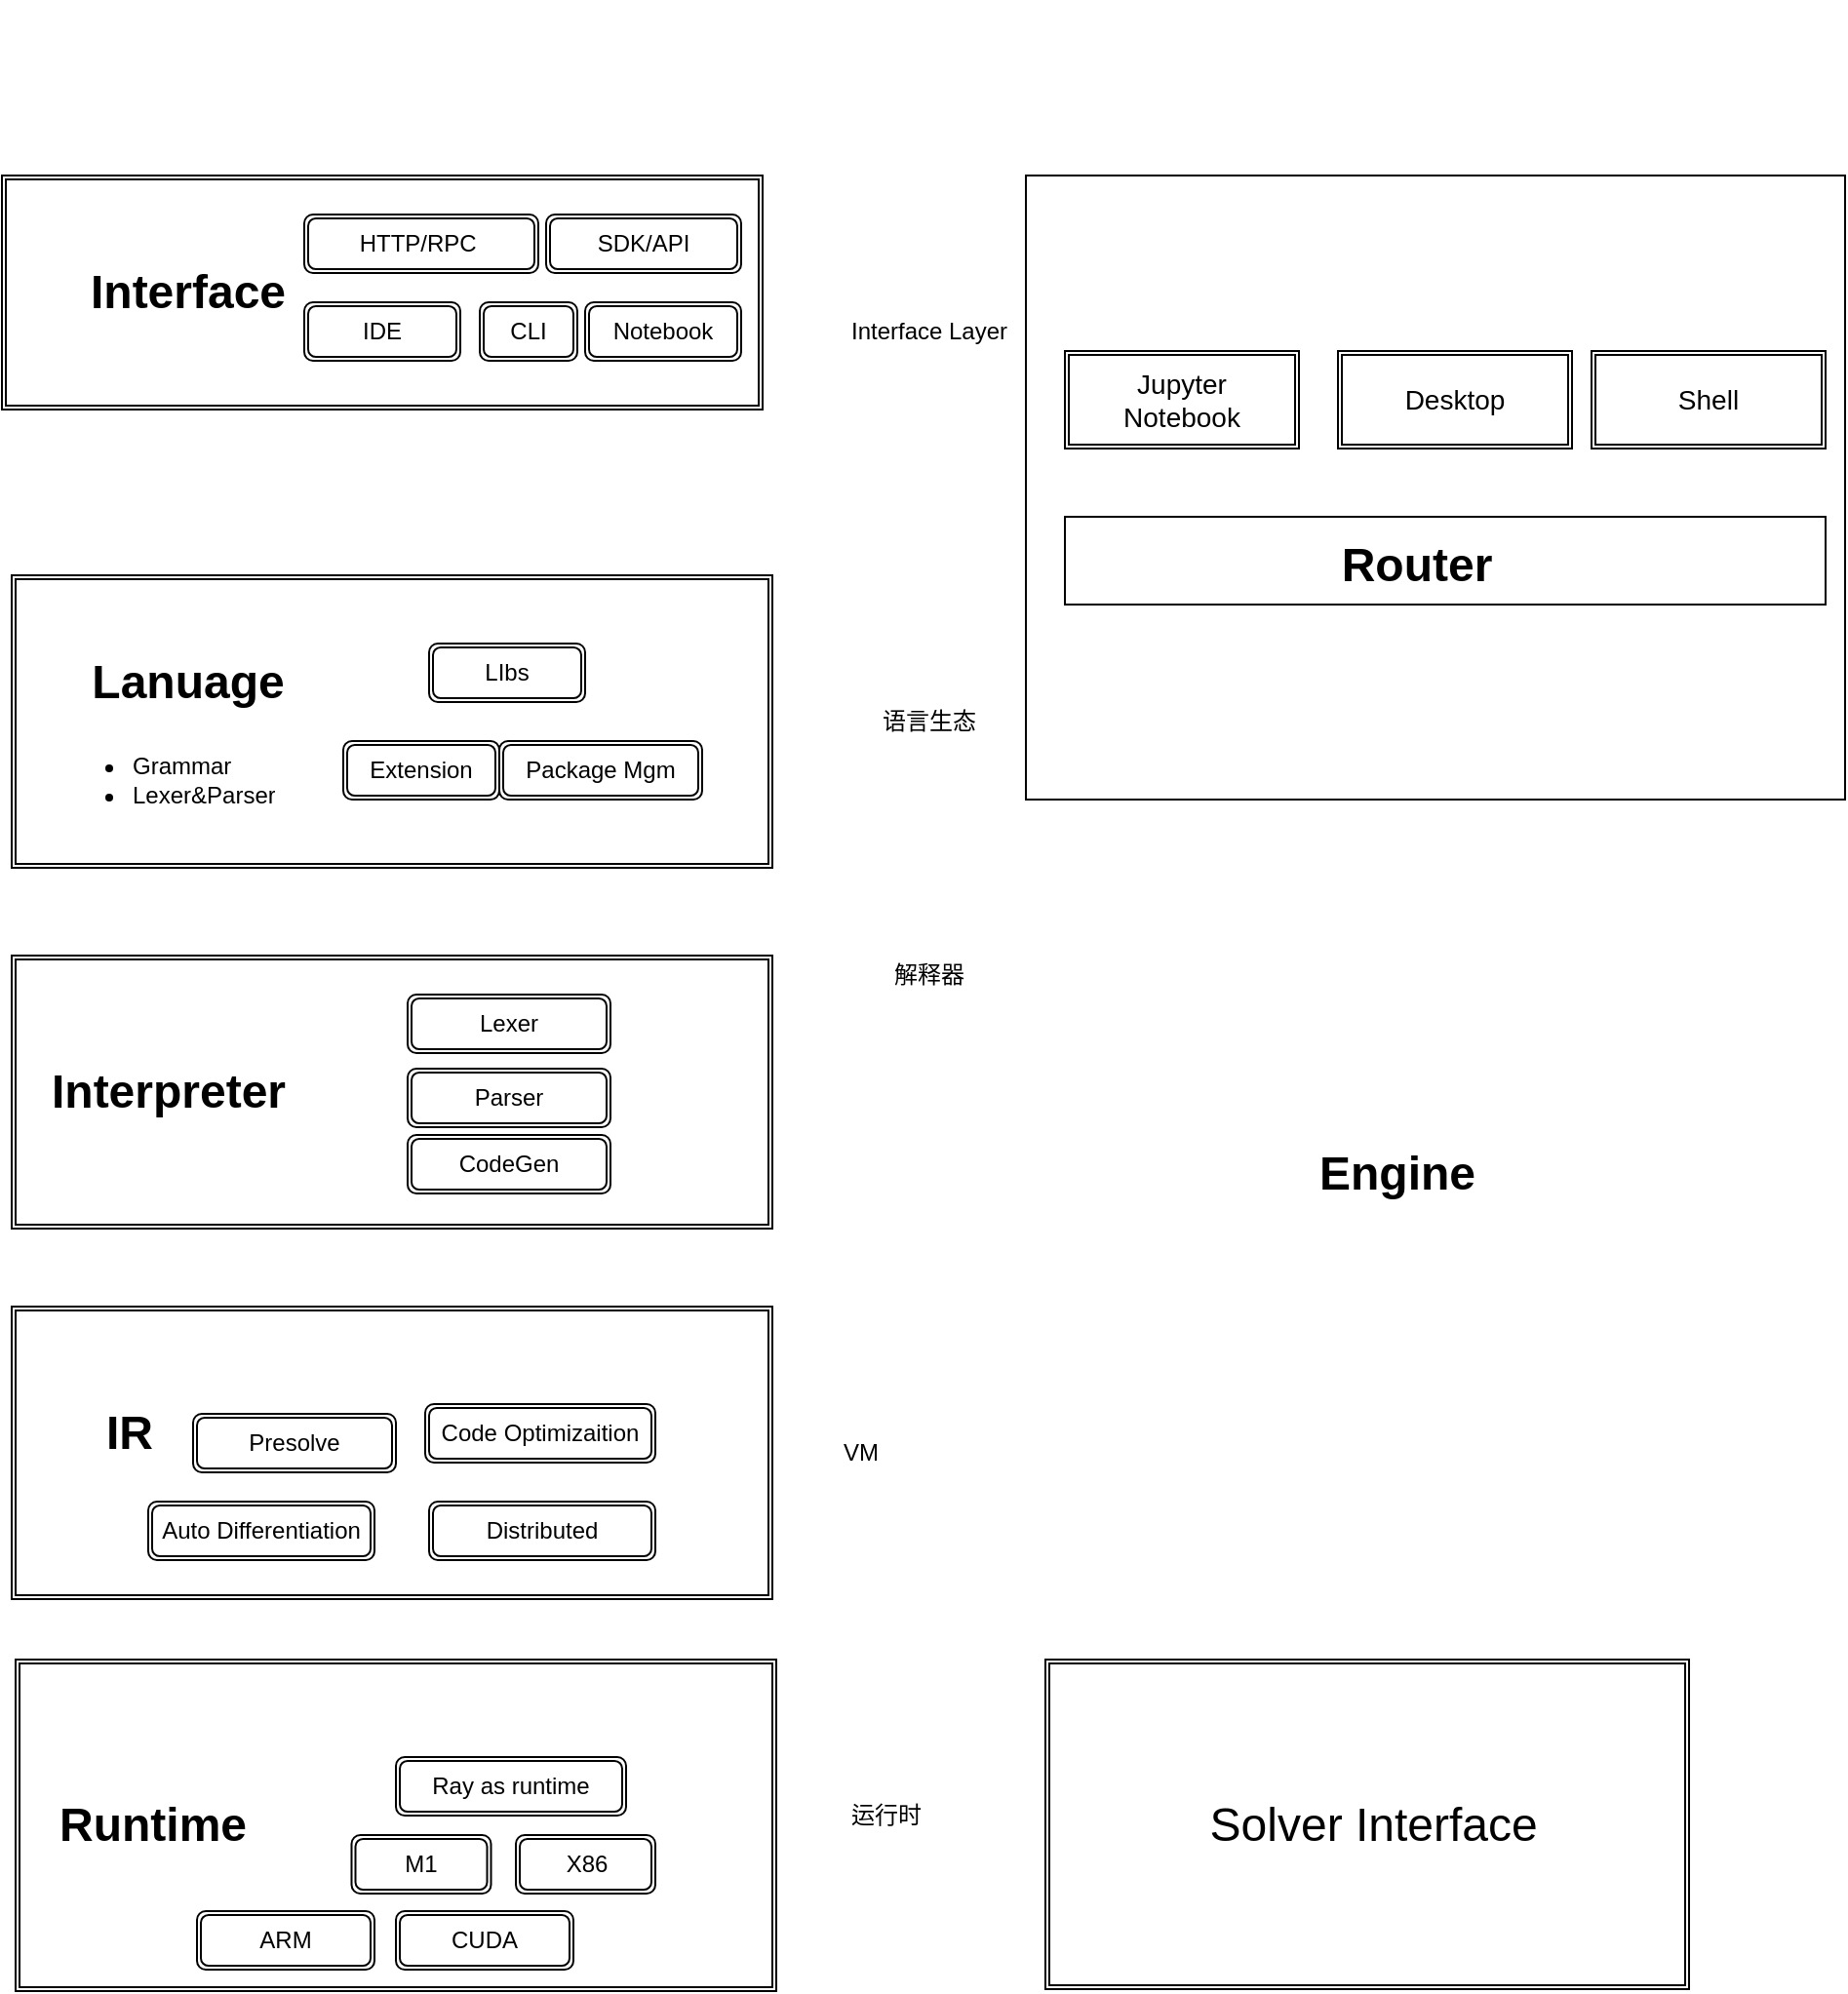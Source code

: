 <mxfile version="20.5.1" type="github" pages="2"><diagram id="AWaKpy95TdWmNBObbANL" name="总架构"><mxGraphModel dx="1186" dy="547" grid="1" gridSize="10" guides="1" tooltips="1" connect="1" arrows="1" fold="1" page="1" pageScale="1" pageWidth="827" pageHeight="1169" math="1" shadow="0"><root><mxCell id="0"/><mxCell id="1" parent="0"/><mxCell id="BVazq16ijiGzBTDKkrb1-1" value="" style="shape=ext;double=1;rounded=0;whiteSpace=wrap;html=1;" parent="1" vertex="1"><mxGeometry x="65" y="200" width="390" height="120" as="geometry"/></mxCell><mxCell id="BVazq16ijiGzBTDKkrb1-2" value="Interface Layer" style="text;html=1;align=center;verticalAlign=middle;resizable=0;points=[];autosize=1;strokeColor=none;fillColor=none;" parent="1" vertex="1"><mxGeometry x="490" y="270" width="100" height="20" as="geometry"/></mxCell><mxCell id="BVazq16ijiGzBTDKkrb1-3" value="" style="shape=ext;double=1;rounded=0;whiteSpace=wrap;html=1;" parent="1" vertex="1"><mxGeometry x="70" y="405" width="390" height="150" as="geometry"/></mxCell><mxCell id="BVazq16ijiGzBTDKkrb1-4" value="" style="shape=ext;double=1;rounded=0;whiteSpace=wrap;html=1;" parent="1" vertex="1"><mxGeometry x="70" y="600" width="390" height="140" as="geometry"/></mxCell><mxCell id="BVazq16ijiGzBTDKkrb1-5" value="" style="shape=ext;double=1;rounded=0;whiteSpace=wrap;html=1;" parent="1" vertex="1"><mxGeometry x="70" y="780" width="390" height="150" as="geometry"/></mxCell><mxCell id="BVazq16ijiGzBTDKkrb1-6" value="Lanuage" style="text;strokeColor=none;fillColor=none;html=1;fontSize=24;fontStyle=1;verticalAlign=middle;align=center;" parent="1" vertex="1"><mxGeometry x="110" y="440" width="100" height="40" as="geometry"/></mxCell><mxCell id="BVazq16ijiGzBTDKkrb1-7" value="&lt;ul&gt;&lt;li&gt;Grammar&amp;nbsp;&lt;/li&gt;&lt;li&gt;Lexer&amp;amp;Parser&lt;/li&gt;&lt;/ul&gt;" style="text;strokeColor=none;fillColor=none;html=1;whiteSpace=wrap;verticalAlign=middle;overflow=hidden;" parent="1" vertex="1"><mxGeometry x="90" y="470" width="140" height="80" as="geometry"/></mxCell><mxCell id="BVazq16ijiGzBTDKkrb1-8" value="Interface" style="text;strokeColor=none;fillColor=none;html=1;fontSize=24;fontStyle=1;verticalAlign=middle;align=center;" parent="1" vertex="1"><mxGeometry x="110" y="240" width="100" height="40" as="geometry"/></mxCell><mxCell id="BVazq16ijiGzBTDKkrb1-9" value="Interpreter" style="text;strokeColor=none;fillColor=none;html=1;fontSize=24;fontStyle=1;verticalAlign=middle;align=center;" parent="1" vertex="1"><mxGeometry x="100" y="650" width="100" height="40" as="geometry"/></mxCell><mxCell id="BVazq16ijiGzBTDKkrb1-10" value="IR" style="text;strokeColor=none;fillColor=none;html=1;fontSize=24;fontStyle=1;verticalAlign=middle;align=center;" parent="1" vertex="1"><mxGeometry x="80" y="825" width="100" height="40" as="geometry"/></mxCell><mxCell id="BVazq16ijiGzBTDKkrb1-12" value="HTTP/RPC&amp;nbsp;" style="shape=ext;double=1;rounded=1;whiteSpace=wrap;html=1;" parent="1" vertex="1"><mxGeometry x="220" y="220" width="120" height="30" as="geometry"/></mxCell><mxCell id="BVazq16ijiGzBTDKkrb1-13" value="Notebook" style="shape=ext;double=1;rounded=1;whiteSpace=wrap;html=1;" parent="1" vertex="1"><mxGeometry x="364" y="265" width="80" height="30" as="geometry"/></mxCell><mxCell id="BVazq16ijiGzBTDKkrb1-15" value="&lt;font color=&quot;rgba(0, 0, 0, 0)&quot; face=&quot;monospace&quot;&gt;&lt;span style=&quot;font-size: 0px ; font-weight: 400&quot;&gt;https://www.byzer.org/home&lt;/span&gt;&lt;/font&gt;" style="text;strokeColor=none;fillColor=none;html=1;fontSize=24;fontStyle=1;verticalAlign=middle;align=center;" parent="1" vertex="1"><mxGeometry x="520" y="110" width="100" height="40" as="geometry"/></mxCell><mxCell id="BVazq16ijiGzBTDKkrb1-17" value="IDE" style="shape=ext;double=1;rounded=1;whiteSpace=wrap;html=1;" parent="1" vertex="1"><mxGeometry x="220" y="265" width="80" height="30" as="geometry"/></mxCell><mxCell id="BVazq16ijiGzBTDKkrb1-19" value="CLI" style="shape=ext;double=1;rounded=1;whiteSpace=wrap;html=1;" parent="1" vertex="1"><mxGeometry x="310" y="265" width="50" height="30" as="geometry"/></mxCell><mxCell id="BVazq16ijiGzBTDKkrb1-21" value="SDK/API" style="shape=ext;double=1;rounded=1;whiteSpace=wrap;html=1;" parent="1" vertex="1"><mxGeometry x="344" y="220" width="100" height="30" as="geometry"/></mxCell><mxCell id="BVazq16ijiGzBTDKkrb1-22" value="语言生态" style="text;html=1;align=center;verticalAlign=middle;resizable=0;points=[];autosize=1;strokeColor=none;fillColor=none;" parent="1" vertex="1"><mxGeometry x="510" y="470" width="60" height="20" as="geometry"/></mxCell><mxCell id="BVazq16ijiGzBTDKkrb1-23" value="LIbs" style="shape=ext;double=1;rounded=1;whiteSpace=wrap;html=1;" parent="1" vertex="1"><mxGeometry x="284" y="440" width="80" height="30" as="geometry"/></mxCell><mxCell id="BVazq16ijiGzBTDKkrb1-24" value="Extension" style="shape=ext;double=1;rounded=1;whiteSpace=wrap;html=1;" parent="1" vertex="1"><mxGeometry x="240" y="490" width="80" height="30" as="geometry"/></mxCell><mxCell id="BVazq16ijiGzBTDKkrb1-25" value="Package Mgm" style="shape=ext;double=1;rounded=1;whiteSpace=wrap;html=1;" parent="1" vertex="1"><mxGeometry x="320" y="490" width="104" height="30" as="geometry"/></mxCell><mxCell id="BVazq16ijiGzBTDKkrb1-26" value="Lexer" style="shape=ext;double=1;rounded=1;whiteSpace=wrap;html=1;" parent="1" vertex="1"><mxGeometry x="273" y="620" width="104" height="30" as="geometry"/></mxCell><mxCell id="BVazq16ijiGzBTDKkrb1-27" value="Parser" style="shape=ext;double=1;rounded=1;whiteSpace=wrap;html=1;" parent="1" vertex="1"><mxGeometry x="273" y="658" width="104" height="30" as="geometry"/></mxCell><mxCell id="BVazq16ijiGzBTDKkrb1-28" value="CodeGen" style="shape=ext;double=1;rounded=1;whiteSpace=wrap;html=1;" parent="1" vertex="1"><mxGeometry x="273" y="692" width="104" height="30" as="geometry"/></mxCell><mxCell id="BVazq16ijiGzBTDKkrb1-29" value="Code Optimizaition" style="shape=ext;double=1;rounded=1;whiteSpace=wrap;html=1;" parent="1" vertex="1"><mxGeometry x="282" y="830" width="118" height="30" as="geometry"/></mxCell><mxCell id="BVazq16ijiGzBTDKkrb1-30" value="Presolve" style="shape=ext;double=1;rounded=1;whiteSpace=wrap;html=1;" parent="1" vertex="1"><mxGeometry x="163" y="835" width="104" height="30" as="geometry"/></mxCell><mxCell id="BVazq16ijiGzBTDKkrb1-32" value="Auto Differentiation" style="shape=ext;double=1;rounded=1;whiteSpace=wrap;html=1;" parent="1" vertex="1"><mxGeometry x="140" y="880" width="116" height="30" as="geometry"/></mxCell><mxCell id="BVazq16ijiGzBTDKkrb1-35" style="edgeStyle=orthogonalEdgeStyle;rounded=0;orthogonalLoop=1;jettySize=auto;html=1;exitX=0.5;exitY=1;exitDx=0;exitDy=0;" parent="1" source="BVazq16ijiGzBTDKkrb1-5" target="BVazq16ijiGzBTDKkrb1-5" edge="1"><mxGeometry relative="1" as="geometry"/></mxCell><mxCell id="BVazq16ijiGzBTDKkrb1-36" value="" style="shape=ext;double=1;rounded=0;whiteSpace=wrap;html=1;" parent="1" vertex="1"><mxGeometry x="72" y="961" width="390" height="170" as="geometry"/></mxCell><mxCell id="BVazq16ijiGzBTDKkrb1-37" value="Runtime" style="text;strokeColor=none;fillColor=none;html=1;fontSize=24;fontStyle=1;verticalAlign=middle;align=center;" parent="1" vertex="1"><mxGeometry x="92" y="1026" width="100" height="40" as="geometry"/></mxCell><mxCell id="BVazq16ijiGzBTDKkrb1-38" value="Ray as runtime" style="shape=ext;double=1;rounded=1;whiteSpace=wrap;html=1;" parent="1" vertex="1"><mxGeometry x="267" y="1011" width="118" height="30" as="geometry"/></mxCell><mxCell id="BVazq16ijiGzBTDKkrb1-39" value="ARM" style="shape=ext;double=1;rounded=1;whiteSpace=wrap;html=1;" parent="1" vertex="1"><mxGeometry x="165" y="1090" width="91" height="30" as="geometry"/></mxCell><mxCell id="BVazq16ijiGzBTDKkrb1-41" value="解释器" style="text;html=1;align=center;verticalAlign=middle;resizable=0;points=[];autosize=1;strokeColor=none;fillColor=none;" parent="1" vertex="1"><mxGeometry x="515" y="600" width="50" height="20" as="geometry"/></mxCell><mxCell id="BVazq16ijiGzBTDKkrb1-42" value="VM" style="text;html=1;align=center;verticalAlign=middle;resizable=0;points=[];autosize=1;strokeColor=none;fillColor=none;" parent="1" vertex="1"><mxGeometry x="490" y="845" width="30" height="20" as="geometry"/></mxCell><mxCell id="BVazq16ijiGzBTDKkrb1-43" value="M1" style="shape=ext;double=1;rounded=1;whiteSpace=wrap;html=1;" parent="1" vertex="1"><mxGeometry x="244.25" y="1051" width="71.5" height="30" as="geometry"/></mxCell><mxCell id="BVazq16ijiGzBTDKkrb1-44" value="运行时" style="text;html=1;align=center;verticalAlign=middle;resizable=0;points=[];autosize=1;strokeColor=none;fillColor=none;" parent="1" vertex="1"><mxGeometry x="493" y="1031" width="50" height="20" as="geometry"/></mxCell><mxCell id="BVazq16ijiGzBTDKkrb1-49" value="Desktop" style="shape=ext;double=1;rounded=0;whiteSpace=wrap;html=1;fontSize=14;" parent="1" vertex="1"><mxGeometry x="750" y="290" width="120" height="50" as="geometry"/></mxCell><mxCell id="BVazq16ijiGzBTDKkrb1-50" value="Jupyter&lt;br&gt;Notebook" style="shape=ext;double=1;rounded=0;whiteSpace=wrap;html=1;fontSize=14;" parent="1" vertex="1"><mxGeometry x="610" y="290" width="120" height="50" as="geometry"/></mxCell><mxCell id="BVazq16ijiGzBTDKkrb1-51" value="Shell" style="shape=ext;double=1;rounded=0;whiteSpace=wrap;html=1;fontSize=14;" parent="1" vertex="1"><mxGeometry x="880" y="290" width="120" height="50" as="geometry"/></mxCell><mxCell id="BVazq16ijiGzBTDKkrb1-52" value="" style="verticalLabelPosition=bottom;verticalAlign=top;html=1;shape=mxgraph.basic.rect;fillColor2=none;strokeWidth=1;size=20;indent=5;fontSize=14;" parent="1" vertex="1"><mxGeometry x="610" y="375" width="390" height="45" as="geometry"/></mxCell><mxCell id="BVazq16ijiGzBTDKkrb1-53" value="Router" style="text;strokeColor=none;fillColor=none;html=1;fontSize=24;fontStyle=1;verticalAlign=middle;align=center;" parent="1" vertex="1"><mxGeometry x="740" y="380" width="100" height="40" as="geometry"/></mxCell><mxCell id="BVazq16ijiGzBTDKkrb1-55" value="Engine" style="text;strokeColor=none;fillColor=none;html=1;fontSize=24;fontStyle=1;verticalAlign=middle;align=center;" parent="1" vertex="1"><mxGeometry x="730" y="692" width="100" height="40" as="geometry"/></mxCell><mxCell id="BVazq16ijiGzBTDKkrb1-58" value="" style="verticalLabelPosition=bottom;verticalAlign=top;html=1;shape=mxgraph.basic.rect;fillColor2=none;strokeWidth=1;size=20;indent=5;fontSize=14;fillColor=none;" parent="1" vertex="1"><mxGeometry x="590" y="200" width="420" height="320" as="geometry"/></mxCell><mxCell id="YBLRE4Uy18EQRGQ6kRN2-1" value="Distributed" style="shape=ext;double=1;rounded=1;whiteSpace=wrap;html=1;" vertex="1" parent="1"><mxGeometry x="284" y="880" width="116" height="30" as="geometry"/></mxCell><mxCell id="uPg4XOioahHUHGw03beb-1" value="CUDA" style="shape=ext;double=1;rounded=1;whiteSpace=wrap;html=1;" vertex="1" parent="1"><mxGeometry x="267" y="1090" width="91" height="30" as="geometry"/></mxCell><mxCell id="uPg4XOioahHUHGw03beb-2" value="X86" style="shape=ext;double=1;rounded=1;whiteSpace=wrap;html=1;" vertex="1" parent="1"><mxGeometry x="328.5" y="1051" width="71.5" height="30" as="geometry"/></mxCell><mxCell id="uPg4XOioahHUHGw03beb-3" value="&lt;font style=&quot;font-size: 24px;&quot;&gt;&amp;nbsp;Solver Interface&lt;/font&gt;" style="shape=ext;double=1;rounded=0;whiteSpace=wrap;html=1;" vertex="1" parent="1"><mxGeometry x="600" y="961" width="330" height="169" as="geometry"/></mxCell></root></mxGraphModel></diagram><diagram id="q0c44Xvdhh0dyqWLZVd4" name="Solver  IR"><mxGraphModel dx="2013" dy="547" grid="1" gridSize="10" guides="1" tooltips="1" connect="1" arrows="1" fold="1" page="1" pageScale="1" pageWidth="827" pageHeight="1169" math="0" shadow="0"><root><mxCell id="0"/><mxCell id="1" parent="0"/><mxCell id="H_J5EwVQFVd1d2uglNSe-1" value="Component" style="swimlane;fontStyle=0;childLayout=stackLayout;horizontal=1;startSize=26;fillColor=none;horizontalStack=0;resizeParent=1;resizeParentMax=0;resizeLast=0;collapsible=1;marginBottom=0;" parent="1" vertex="1"><mxGeometry x="380" y="70" width="140" height="138" as="geometry"/></mxCell><mxCell id="H_J5EwVQFVd1d2uglNSe-2" value="GetValue&#10;" style="text;strokeColor=none;fillColor=none;align=left;verticalAlign=top;spacingLeft=4;spacingRight=4;overflow=hidden;rotatable=0;points=[[0,0.5],[1,0.5]];portConstraint=eastwest;" parent="H_J5EwVQFVd1d2uglNSe-1" vertex="1"><mxGeometry y="26" width="140" height="26" as="geometry"/></mxCell><mxCell id="H_J5EwVQFVd1d2uglNSe-3" value="GetBouds&#10;" style="text;strokeColor=none;fillColor=none;align=left;verticalAlign=top;spacingLeft=4;spacingRight=4;overflow=hidden;rotatable=0;points=[[0,0.5],[1,0.5]];portConstraint=eastwest;" parent="H_J5EwVQFVd1d2uglNSe-1" vertex="1"><mxGeometry y="52" width="140" height="26" as="geometry"/></mxCell><mxCell id="H_J5EwVQFVd1d2uglNSe-5" value="GetVariable&#10;" style="text;strokeColor=none;fillColor=none;align=left;verticalAlign=top;spacingLeft=4;spacingRight=4;overflow=hidden;rotatable=0;points=[[0,0.5],[1,0.5]];portConstraint=eastwest;" parent="H_J5EwVQFVd1d2uglNSe-1" vertex="1"><mxGeometry y="78" width="140" height="26" as="geometry"/></mxCell><mxCell id="H_J5EwVQFVd1d2uglNSe-4" value="GetJacobian" style="text;strokeColor=none;fillColor=none;align=left;verticalAlign=top;spacingLeft=4;spacingRight=4;overflow=hidden;rotatable=0;points=[[0,0.5],[1,0.5]];portConstraint=eastwest;" parent="H_J5EwVQFVd1d2uglNSe-1" vertex="1"><mxGeometry y="104" width="140" height="34" as="geometry"/></mxCell><mxCell id="H_J5EwVQFVd1d2uglNSe-10" value="" style="edgeStyle=orthogonalEdgeStyle;rounded=0;orthogonalLoop=1;jettySize=auto;html=1;" parent="1" source="H_J5EwVQFVd1d2uglNSe-6" target="H_J5EwVQFVd1d2uglNSe-4" edge="1"><mxGeometry relative="1" as="geometry"><Array as="points"><mxPoint x="230" y="260"/><mxPoint x="330" y="260"/></Array></mxGeometry></mxCell><mxCell id="H_J5EwVQFVd1d2uglNSe-6" value="Composite" style="swimlane;fontStyle=1;align=center;verticalAlign=top;childLayout=stackLayout;horizontal=1;startSize=26;horizontalStack=0;resizeParent=1;resizeParentMax=0;resizeLast=0;collapsible=1;marginBottom=0;" parent="1" vertex="1"><mxGeometry x="150" y="270" width="160" height="86" as="geometry"/></mxCell><mxCell id="H_J5EwVQFVd1d2uglNSe-7" value="+ field: type" style="text;strokeColor=none;fillColor=none;align=left;verticalAlign=top;spacingLeft=4;spacingRight=4;overflow=hidden;rotatable=0;points=[[0,0.5],[1,0.5]];portConstraint=eastwest;" parent="H_J5EwVQFVd1d2uglNSe-6" vertex="1"><mxGeometry y="26" width="160" height="26" as="geometry"/></mxCell><mxCell id="H_J5EwVQFVd1d2uglNSe-8" value="" style="line;strokeWidth=1;fillColor=none;align=left;verticalAlign=middle;spacingTop=-1;spacingLeft=3;spacingRight=3;rotatable=0;labelPosition=right;points=[];portConstraint=eastwest;" parent="H_J5EwVQFVd1d2uglNSe-6" vertex="1"><mxGeometry y="52" width="160" height="8" as="geometry"/></mxCell><mxCell id="H_J5EwVQFVd1d2uglNSe-9" value="+ method(type): type" style="text;strokeColor=none;fillColor=none;align=left;verticalAlign=top;spacingLeft=4;spacingRight=4;overflow=hidden;rotatable=0;points=[[0,0.5],[1,0.5]];portConstraint=eastwest;" parent="H_J5EwVQFVd1d2uglNSe-6" vertex="1"><mxGeometry y="60" width="160" height="26" as="geometry"/></mxCell><mxCell id="aOjUcTanYxbRKZDiuyYP-5" value="" style="edgeStyle=orthogonalEdgeStyle;rounded=0;orthogonalLoop=1;jettySize=auto;html=1;entryX=0.514;entryY=1.059;entryDx=0;entryDy=0;entryPerimeter=0;" parent="1" source="H_J5EwVQFVd1d2uglNSe-11" target="H_J5EwVQFVd1d2uglNSe-4" edge="1"><mxGeometry relative="1" as="geometry"><mxPoint x="480" y="190" as="targetPoint"/><Array as="points"><mxPoint x="480" y="240"/><mxPoint x="452" y="240"/></Array></mxGeometry></mxCell><mxCell id="H_J5EwVQFVd1d2uglNSe-11" value="VariableSet&#10;" style="swimlane;fontStyle=1;align=center;verticalAlign=top;childLayout=stackLayout;horizontal=1;startSize=26;horizontalStack=0;resizeParent=1;resizeParentMax=0;resizeLast=0;collapsible=1;marginBottom=0;" parent="1" vertex="1"><mxGeometry x="340" y="270" width="160" height="86" as="geometry"/></mxCell><mxCell id="H_J5EwVQFVd1d2uglNSe-12" value="+ field: type" style="text;strokeColor=none;fillColor=none;align=left;verticalAlign=top;spacingLeft=4;spacingRight=4;overflow=hidden;rotatable=0;points=[[0,0.5],[1,0.5]];portConstraint=eastwest;" parent="H_J5EwVQFVd1d2uglNSe-11" vertex="1"><mxGeometry y="26" width="160" height="26" as="geometry"/></mxCell><mxCell id="H_J5EwVQFVd1d2uglNSe-13" value="" style="line;strokeWidth=1;fillColor=none;align=left;verticalAlign=middle;spacingTop=-1;spacingLeft=3;spacingRight=3;rotatable=0;labelPosition=right;points=[];portConstraint=eastwest;" parent="H_J5EwVQFVd1d2uglNSe-11" vertex="1"><mxGeometry y="52" width="160" height="8" as="geometry"/></mxCell><mxCell id="H_J5EwVQFVd1d2uglNSe-14" value="+ method(type): type" style="text;strokeColor=none;fillColor=none;align=left;verticalAlign=top;spacingLeft=4;spacingRight=4;overflow=hidden;rotatable=0;points=[[0,0.5],[1,0.5]];portConstraint=eastwest;" parent="H_J5EwVQFVd1d2uglNSe-11" vertex="1"><mxGeometry y="60" width="160" height="26" as="geometry"/></mxCell><mxCell id="aOjUcTanYxbRKZDiuyYP-8" value="ConstraintSet" style="swimlane;fontStyle=1;align=center;verticalAlign=top;childLayout=stackLayout;horizontal=1;startSize=26;horizontalStack=0;resizeParent=1;resizeParentMax=0;resizeLast=0;collapsible=1;marginBottom=0;" parent="1" vertex="1"><mxGeometry x="610" y="281" width="160" height="86" as="geometry"/></mxCell><mxCell id="aOjUcTanYxbRKZDiuyYP-9" value="+ field: type" style="text;strokeColor=none;fillColor=none;align=left;verticalAlign=top;spacingLeft=4;spacingRight=4;overflow=hidden;rotatable=0;points=[[0,0.5],[1,0.5]];portConstraint=eastwest;" parent="aOjUcTanYxbRKZDiuyYP-8" vertex="1"><mxGeometry y="26" width="160" height="26" as="geometry"/></mxCell><mxCell id="aOjUcTanYxbRKZDiuyYP-10" value="" style="line;strokeWidth=1;fillColor=none;align=left;verticalAlign=middle;spacingTop=-1;spacingLeft=3;spacingRight=3;rotatable=0;labelPosition=right;points=[];portConstraint=eastwest;" parent="aOjUcTanYxbRKZDiuyYP-8" vertex="1"><mxGeometry y="52" width="160" height="8" as="geometry"/></mxCell><mxCell id="aOjUcTanYxbRKZDiuyYP-11" value="+ method(type): type" style="text;strokeColor=none;fillColor=none;align=left;verticalAlign=top;spacingLeft=4;spacingRight=4;overflow=hidden;rotatable=0;points=[[0,0.5],[1,0.5]];portConstraint=eastwest;" parent="aOjUcTanYxbRKZDiuyYP-8" vertex="1"><mxGeometry y="60" width="160" height="26" as="geometry"/></mxCell><mxCell id="aOjUcTanYxbRKZDiuyYP-12" value="" style="edgeStyle=orthogonalEdgeStyle;rounded=0;orthogonalLoop=1;jettySize=auto;html=1;entryX=0.95;entryY=0.029;entryDx=0;entryDy=0;entryPerimeter=0;" parent="1" target="H_J5EwVQFVd1d2uglNSe-4" edge="1"><mxGeometry relative="1" as="geometry"><mxPoint x="698" y="281" as="sourcePoint"/><mxPoint x="669.96" y="221.006" as="targetPoint"/><Array as="points"><mxPoint x="698" y="251"/><mxPoint x="590" y="251"/><mxPoint x="590" y="175"/></Array></mxGeometry></mxCell><mxCell id="aOjUcTanYxbRKZDiuyYP-17" value="" style="edgeStyle=orthogonalEdgeStyle;rounded=0;orthogonalLoop=1;jettySize=auto;html=1;" parent="1" source="aOjUcTanYxbRKZDiuyYP-13" target="aOjUcTanYxbRKZDiuyYP-11" edge="1"><mxGeometry relative="1" as="geometry"/></mxCell><mxCell id="aOjUcTanYxbRKZDiuyYP-13" value="CostTerm" style="swimlane;fontStyle=1;align=center;verticalAlign=top;childLayout=stackLayout;horizontal=1;startSize=26;horizontalStack=0;resizeParent=1;resizeParentMax=0;resizeLast=0;collapsible=1;marginBottom=0;" parent="1" vertex="1"><mxGeometry x="620" y="450" width="160" height="86" as="geometry"/></mxCell><mxCell id="aOjUcTanYxbRKZDiuyYP-14" value="+ field: type" style="text;strokeColor=none;fillColor=none;align=left;verticalAlign=top;spacingLeft=4;spacingRight=4;overflow=hidden;rotatable=0;points=[[0,0.5],[1,0.5]];portConstraint=eastwest;" parent="aOjUcTanYxbRKZDiuyYP-13" vertex="1"><mxGeometry y="26" width="160" height="26" as="geometry"/></mxCell><mxCell id="aOjUcTanYxbRKZDiuyYP-15" value="" style="line;strokeWidth=1;fillColor=none;align=left;verticalAlign=middle;spacingTop=-1;spacingLeft=3;spacingRight=3;rotatable=0;labelPosition=right;points=[];portConstraint=eastwest;" parent="aOjUcTanYxbRKZDiuyYP-13" vertex="1"><mxGeometry y="52" width="160" height="8" as="geometry"/></mxCell><mxCell id="aOjUcTanYxbRKZDiuyYP-16" value="+ method(type): type" style="text;strokeColor=none;fillColor=none;align=left;verticalAlign=top;spacingLeft=4;spacingRight=4;overflow=hidden;rotatable=0;points=[[0,0.5],[1,0.5]];portConstraint=eastwest;" parent="aOjUcTanYxbRKZDiuyYP-13" vertex="1"><mxGeometry y="60" width="160" height="26" as="geometry"/></mxCell><mxCell id="aOjUcTanYxbRKZDiuyYP-18" value="Bound" style="swimlane;fontStyle=1;align=center;verticalAlign=top;childLayout=stackLayout;horizontal=1;startSize=26;horizontalStack=0;resizeParent=1;resizeParentMax=0;resizeLast=0;collapsible=1;marginBottom=0;" parent="1" vertex="1"><mxGeometry x="140" y="70" width="160" height="86" as="geometry"/></mxCell><mxCell id="aOjUcTanYxbRKZDiuyYP-19" value="+ field: type" style="text;strokeColor=none;fillColor=none;align=left;verticalAlign=top;spacingLeft=4;spacingRight=4;overflow=hidden;rotatable=0;points=[[0,0.5],[1,0.5]];portConstraint=eastwest;" parent="aOjUcTanYxbRKZDiuyYP-18" vertex="1"><mxGeometry y="26" width="160" height="26" as="geometry"/></mxCell><mxCell id="aOjUcTanYxbRKZDiuyYP-20" value="" style="line;strokeWidth=1;fillColor=none;align=left;verticalAlign=middle;spacingTop=-1;spacingLeft=3;spacingRight=3;rotatable=0;labelPosition=right;points=[];portConstraint=eastwest;" parent="aOjUcTanYxbRKZDiuyYP-18" vertex="1"><mxGeometry y="52" width="160" height="8" as="geometry"/></mxCell><mxCell id="aOjUcTanYxbRKZDiuyYP-21" value="+ method(type): type" style="text;strokeColor=none;fillColor=none;align=left;verticalAlign=top;spacingLeft=4;spacingRight=4;overflow=hidden;rotatable=0;points=[[0,0.5],[1,0.5]];portConstraint=eastwest;" parent="aOjUcTanYxbRKZDiuyYP-18" vertex="1"><mxGeometry y="60" width="160" height="26" as="geometry"/></mxCell><mxCell id="aOjUcTanYxbRKZDiuyYP-22" value="Problem&#10;" style="swimlane;fontStyle=1;align=center;verticalAlign=top;childLayout=stackLayout;horizontal=1;startSize=26;horizontalStack=0;resizeParent=1;resizeParentMax=0;resizeLast=0;collapsible=1;marginBottom=0;" parent="1" vertex="1"><mxGeometry x="600" y="60" width="160" height="86" as="geometry"/></mxCell><mxCell id="aOjUcTanYxbRKZDiuyYP-23" value="+ field: type" style="text;strokeColor=none;fillColor=none;align=left;verticalAlign=top;spacingLeft=4;spacingRight=4;overflow=hidden;rotatable=0;points=[[0,0.5],[1,0.5]];portConstraint=eastwest;" parent="aOjUcTanYxbRKZDiuyYP-22" vertex="1"><mxGeometry y="26" width="160" height="26" as="geometry"/></mxCell><mxCell id="aOjUcTanYxbRKZDiuyYP-24" value="" style="line;strokeWidth=1;fillColor=none;align=left;verticalAlign=middle;spacingTop=-1;spacingLeft=3;spacingRight=3;rotatable=0;labelPosition=right;points=[];portConstraint=eastwest;" parent="aOjUcTanYxbRKZDiuyYP-22" vertex="1"><mxGeometry y="52" width="160" height="8" as="geometry"/></mxCell><mxCell id="aOjUcTanYxbRKZDiuyYP-25" value="+ method(type): type" style="text;strokeColor=none;fillColor=none;align=left;verticalAlign=top;spacingLeft=4;spacingRight=4;overflow=hidden;rotatable=0;points=[[0,0.5],[1,0.5]];portConstraint=eastwest;" parent="aOjUcTanYxbRKZDiuyYP-22" vertex="1"><mxGeometry y="60" width="160" height="26" as="geometry"/></mxCell><mxCell id="aOjUcTanYxbRKZDiuyYP-26" value="Solver" style="swimlane;fontStyle=1;align=center;verticalAlign=top;childLayout=stackLayout;horizontal=1;startSize=26;horizontalStack=0;resizeParent=1;resizeParentMax=0;resizeLast=0;collapsible=1;marginBottom=0;" parent="1" vertex="1"><mxGeometry x="-180" y="80" width="160" height="86" as="geometry"/></mxCell><mxCell id="aOjUcTanYxbRKZDiuyYP-27" value="+ field: type" style="text;strokeColor=none;fillColor=none;align=left;verticalAlign=top;spacingLeft=4;spacingRight=4;overflow=hidden;rotatable=0;points=[[0,0.5],[1,0.5]];portConstraint=eastwest;" parent="aOjUcTanYxbRKZDiuyYP-26" vertex="1"><mxGeometry y="26" width="160" height="26" as="geometry"/></mxCell><mxCell id="aOjUcTanYxbRKZDiuyYP-28" value="" style="line;strokeWidth=1;fillColor=none;align=left;verticalAlign=middle;spacingTop=-1;spacingLeft=3;spacingRight=3;rotatable=0;labelPosition=right;points=[];portConstraint=eastwest;" parent="aOjUcTanYxbRKZDiuyYP-26" vertex="1"><mxGeometry y="52" width="160" height="8" as="geometry"/></mxCell><mxCell id="aOjUcTanYxbRKZDiuyYP-29" value="+ method(type): type" style="text;strokeColor=none;fillColor=none;align=left;verticalAlign=top;spacingLeft=4;spacingRight=4;overflow=hidden;rotatable=0;points=[[0,0.5],[1,0.5]];portConstraint=eastwest;" parent="aOjUcTanYxbRKZDiuyYP-26" vertex="1"><mxGeometry y="60" width="160" height="26" as="geometry"/></mxCell></root></mxGraphModel></diagram></mxfile>